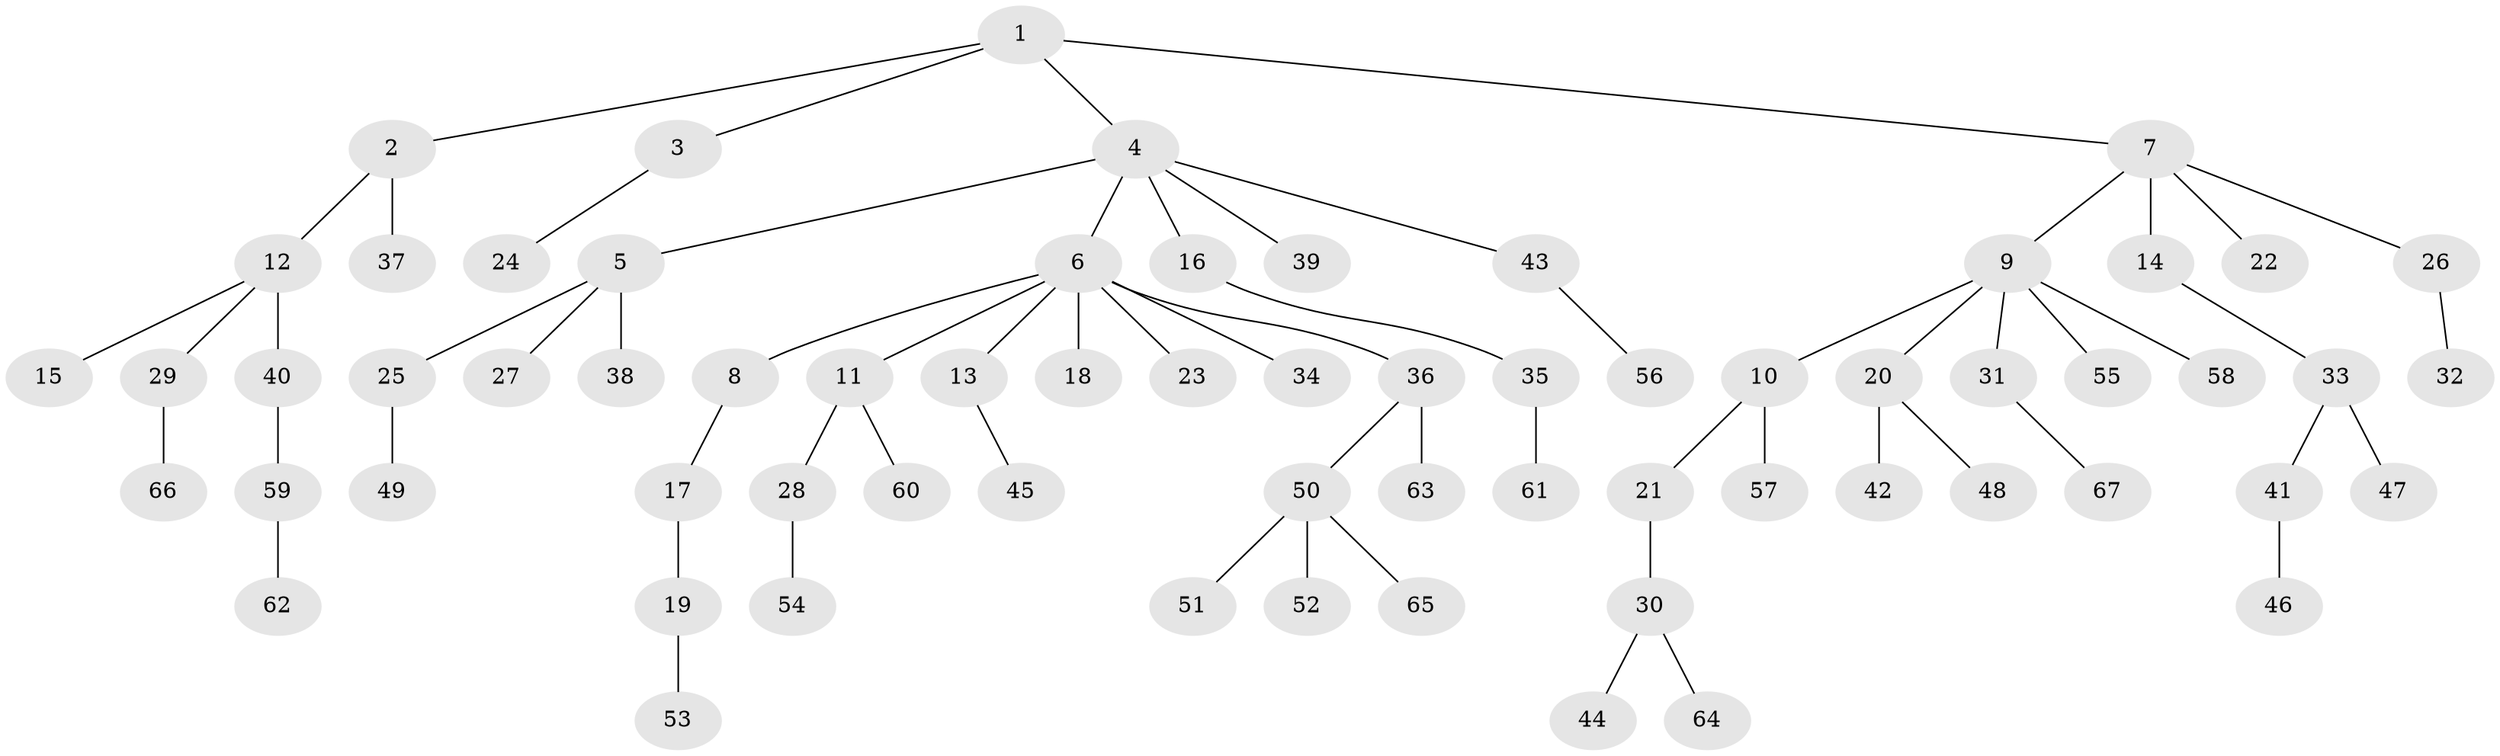 // coarse degree distribution, {5: 0.045454545454545456, 1: 0.5681818181818182, 3: 0.06818181818181818, 7: 0.022727272727272728, 9: 0.022727272727272728, 2: 0.25, 4: 0.022727272727272728}
// Generated by graph-tools (version 1.1) at 2025/24/03/03/25 07:24:08]
// undirected, 67 vertices, 66 edges
graph export_dot {
graph [start="1"]
  node [color=gray90,style=filled];
  1;
  2;
  3;
  4;
  5;
  6;
  7;
  8;
  9;
  10;
  11;
  12;
  13;
  14;
  15;
  16;
  17;
  18;
  19;
  20;
  21;
  22;
  23;
  24;
  25;
  26;
  27;
  28;
  29;
  30;
  31;
  32;
  33;
  34;
  35;
  36;
  37;
  38;
  39;
  40;
  41;
  42;
  43;
  44;
  45;
  46;
  47;
  48;
  49;
  50;
  51;
  52;
  53;
  54;
  55;
  56;
  57;
  58;
  59;
  60;
  61;
  62;
  63;
  64;
  65;
  66;
  67;
  1 -- 2;
  1 -- 3;
  1 -- 4;
  1 -- 7;
  2 -- 12;
  2 -- 37;
  3 -- 24;
  4 -- 5;
  4 -- 6;
  4 -- 16;
  4 -- 39;
  4 -- 43;
  5 -- 25;
  5 -- 27;
  5 -- 38;
  6 -- 8;
  6 -- 11;
  6 -- 13;
  6 -- 18;
  6 -- 23;
  6 -- 34;
  6 -- 36;
  7 -- 9;
  7 -- 14;
  7 -- 22;
  7 -- 26;
  8 -- 17;
  9 -- 10;
  9 -- 20;
  9 -- 31;
  9 -- 55;
  9 -- 58;
  10 -- 21;
  10 -- 57;
  11 -- 28;
  11 -- 60;
  12 -- 15;
  12 -- 29;
  12 -- 40;
  13 -- 45;
  14 -- 33;
  16 -- 35;
  17 -- 19;
  19 -- 53;
  20 -- 42;
  20 -- 48;
  21 -- 30;
  25 -- 49;
  26 -- 32;
  28 -- 54;
  29 -- 66;
  30 -- 44;
  30 -- 64;
  31 -- 67;
  33 -- 41;
  33 -- 47;
  35 -- 61;
  36 -- 50;
  36 -- 63;
  40 -- 59;
  41 -- 46;
  43 -- 56;
  50 -- 51;
  50 -- 52;
  50 -- 65;
  59 -- 62;
}
